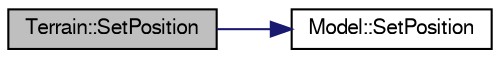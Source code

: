 digraph G
{
  bgcolor="transparent";
  edge [fontname="FreeSans",fontsize=10,labelfontname="FreeSans",labelfontsize=10];
  node [fontname="FreeSans",fontsize=10,shape=record];
  rankdir=LR;
  Node1 [label="Terrain::SetPosition",height=0.2,width=0.4,color="black", fillcolor="grey75", style="filled" fontcolor="black"];
  Node1 -> Node2 [color="midnightblue",fontsize=10,style="solid"];
  Node2 [label="Model::SetPosition",height=0.2,width=0.4,color="black",URL="$class_model.html#3a615a604e26270bd0849462718703b2",tooltip="Sets the models position."];
}
